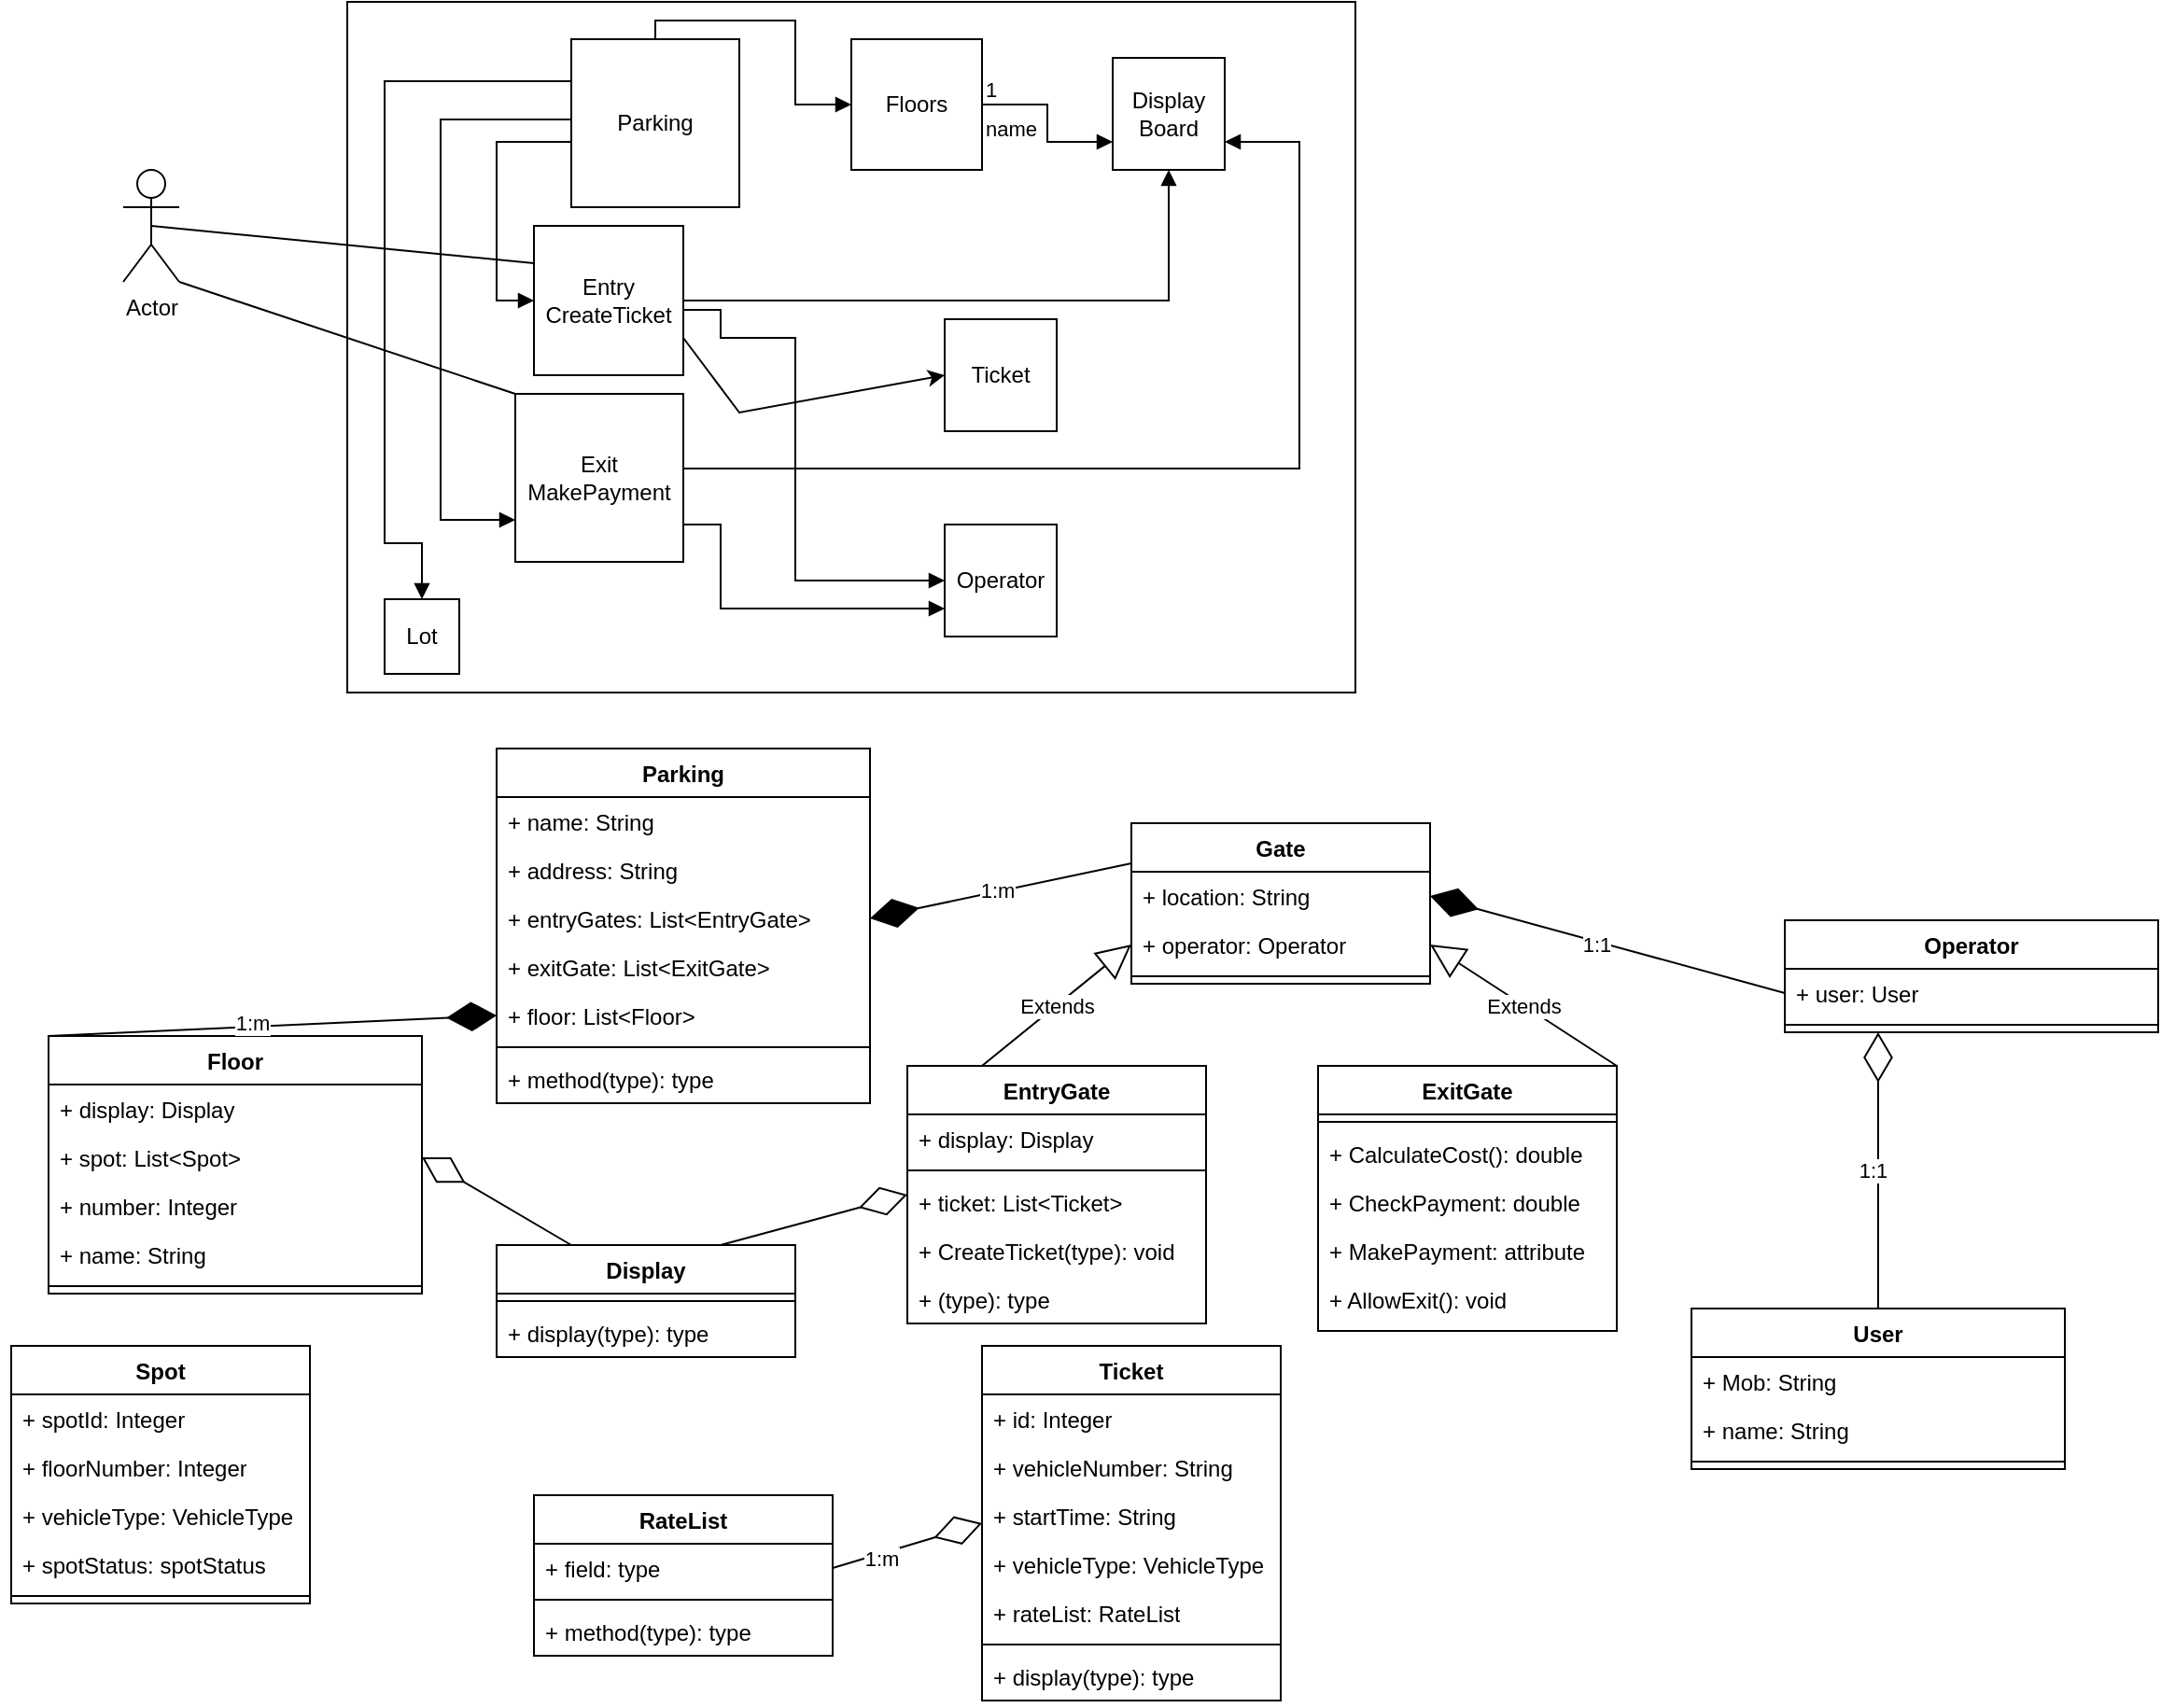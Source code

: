 <mxfile version="24.0.4" type="github">
  <diagram id="C5RBs43oDa-KdzZeNtuy" name="Page-1">
    <mxGraphModel dx="2117" dy="1691" grid="1" gridSize="10" guides="1" tooltips="1" connect="1" arrows="1" fold="1" page="1" pageScale="1" pageWidth="827" pageHeight="1169" math="0" shadow="0">
      <root>
        <mxCell id="WIyWlLk6GJQsqaUBKTNV-0" />
        <mxCell id="WIyWlLk6GJQsqaUBKTNV-1" parent="WIyWlLk6GJQsqaUBKTNV-0" />
        <mxCell id="GWgAReVZv33B-I_-uaHE-0" value="" style="rounded=0;whiteSpace=wrap;html=1;" vertex="1" parent="WIyWlLk6GJQsqaUBKTNV-1">
          <mxGeometry y="-280" width="540" height="370" as="geometry" />
        </mxCell>
        <mxCell id="GWgAReVZv33B-I_-uaHE-1" value="Entry&lt;div&gt;CreateTicket&lt;/div&gt;" style="whiteSpace=wrap;html=1;aspect=fixed;" vertex="1" parent="WIyWlLk6GJQsqaUBKTNV-1">
          <mxGeometry x="100" y="-160" width="80" height="80" as="geometry" />
        </mxCell>
        <mxCell id="GWgAReVZv33B-I_-uaHE-3" value="Exit&lt;div&gt;MakePayment&lt;/div&gt;" style="whiteSpace=wrap;html=1;aspect=fixed;" vertex="1" parent="WIyWlLk6GJQsqaUBKTNV-1">
          <mxGeometry x="90" y="-70" width="90" height="90" as="geometry" />
        </mxCell>
        <mxCell id="GWgAReVZv33B-I_-uaHE-4" value="Floors" style="whiteSpace=wrap;html=1;aspect=fixed;" vertex="1" parent="WIyWlLk6GJQsqaUBKTNV-1">
          <mxGeometry x="270" y="-260" width="70" height="70" as="geometry" />
        </mxCell>
        <mxCell id="GWgAReVZv33B-I_-uaHE-6" value="Operator" style="whiteSpace=wrap;html=1;aspect=fixed;" vertex="1" parent="WIyWlLk6GJQsqaUBKTNV-1">
          <mxGeometry x="320" width="60" height="60" as="geometry" />
        </mxCell>
        <mxCell id="GWgAReVZv33B-I_-uaHE-9" value="Display Board" style="whiteSpace=wrap;html=1;aspect=fixed;" vertex="1" parent="WIyWlLk6GJQsqaUBKTNV-1">
          <mxGeometry x="410" y="-250" width="60" height="60" as="geometry" />
        </mxCell>
        <mxCell id="GWgAReVZv33B-I_-uaHE-10" value="Parking" style="whiteSpace=wrap;html=1;aspect=fixed;" vertex="1" parent="WIyWlLk6GJQsqaUBKTNV-1">
          <mxGeometry x="120" y="-260" width="90" height="90" as="geometry" />
        </mxCell>
        <mxCell id="GWgAReVZv33B-I_-uaHE-11" value="" style="endArrow=block;endFill=1;html=1;edgeStyle=orthogonalEdgeStyle;align=left;verticalAlign=top;rounded=0;exitX=0.5;exitY=0;exitDx=0;exitDy=0;entryX=0;entryY=0.5;entryDx=0;entryDy=0;" edge="1" parent="WIyWlLk6GJQsqaUBKTNV-1" source="GWgAReVZv33B-I_-uaHE-10" target="GWgAReVZv33B-I_-uaHE-4">
          <mxGeometry x="-1" relative="1" as="geometry">
            <mxPoint x="140" y="-255" as="sourcePoint" />
            <mxPoint x="300" y="-220" as="targetPoint" />
          </mxGeometry>
        </mxCell>
        <mxCell id="GWgAReVZv33B-I_-uaHE-13" value="" style="endArrow=block;endFill=1;html=1;edgeStyle=orthogonalEdgeStyle;align=left;verticalAlign=top;rounded=0;exitX=0;exitY=0.5;exitDx=0;exitDy=0;entryX=0;entryY=0.5;entryDx=0;entryDy=0;" edge="1" parent="WIyWlLk6GJQsqaUBKTNV-1" source="GWgAReVZv33B-I_-uaHE-10" target="GWgAReVZv33B-I_-uaHE-1">
          <mxGeometry x="-1" relative="1" as="geometry">
            <mxPoint x="80" y="-170" as="sourcePoint" />
            <mxPoint x="240" y="-170" as="targetPoint" />
            <Array as="points">
              <mxPoint x="120" y="-205" />
              <mxPoint x="80" y="-205" />
              <mxPoint x="80" y="-120" />
            </Array>
          </mxGeometry>
        </mxCell>
        <mxCell id="GWgAReVZv33B-I_-uaHE-15" value="" style="endArrow=block;endFill=1;html=1;edgeStyle=orthogonalEdgeStyle;align=left;verticalAlign=top;rounded=0;exitX=0;exitY=0.25;exitDx=0;exitDy=0;entryX=0;entryY=0.75;entryDx=0;entryDy=0;" edge="1" parent="WIyWlLk6GJQsqaUBKTNV-1" source="GWgAReVZv33B-I_-uaHE-10" target="GWgAReVZv33B-I_-uaHE-3">
          <mxGeometry x="-1" relative="1" as="geometry">
            <mxPoint x="80" y="-195" as="sourcePoint" />
            <mxPoint x="80" y="-110" as="targetPoint" />
            <Array as="points">
              <mxPoint x="120" y="-217" />
              <mxPoint x="50" y="-217" />
              <mxPoint x="50" y="-2" />
            </Array>
          </mxGeometry>
        </mxCell>
        <mxCell id="GWgAReVZv33B-I_-uaHE-17" value="Lot" style="whiteSpace=wrap;html=1;aspect=fixed;" vertex="1" parent="WIyWlLk6GJQsqaUBKTNV-1">
          <mxGeometry x="20" y="40" width="40" height="40" as="geometry" />
        </mxCell>
        <mxCell id="GWgAReVZv33B-I_-uaHE-18" value="" style="endArrow=block;endFill=1;html=1;edgeStyle=orthogonalEdgeStyle;align=left;verticalAlign=top;rounded=0;exitX=0;exitY=0.25;exitDx=0;exitDy=0;entryX=0.5;entryY=0;entryDx=0;entryDy=0;" edge="1" parent="WIyWlLk6GJQsqaUBKTNV-1" source="GWgAReVZv33B-I_-uaHE-10" target="GWgAReVZv33B-I_-uaHE-17">
          <mxGeometry x="-1" relative="1" as="geometry">
            <mxPoint x="130" y="-207" as="sourcePoint" />
            <mxPoint x="135" y="-40" as="targetPoint" />
            <Array as="points">
              <mxPoint x="20" y="-237" />
              <mxPoint x="20" y="10" />
              <mxPoint x="40" y="10" />
            </Array>
          </mxGeometry>
        </mxCell>
        <mxCell id="GWgAReVZv33B-I_-uaHE-21" value="name" style="endArrow=block;endFill=1;html=1;edgeStyle=orthogonalEdgeStyle;align=left;verticalAlign=top;rounded=0;exitX=1;exitY=0.5;exitDx=0;exitDy=0;entryX=0;entryY=0.75;entryDx=0;entryDy=0;" edge="1" parent="WIyWlLk6GJQsqaUBKTNV-1" source="GWgAReVZv33B-I_-uaHE-4" target="GWgAReVZv33B-I_-uaHE-9">
          <mxGeometry x="-1" relative="1" as="geometry">
            <mxPoint x="360" y="-150" as="sourcePoint" />
            <mxPoint x="520" y="-150" as="targetPoint" />
          </mxGeometry>
        </mxCell>
        <mxCell id="GWgAReVZv33B-I_-uaHE-22" value="1" style="edgeLabel;resizable=0;html=1;align=left;verticalAlign=bottom;" connectable="0" vertex="1" parent="GWgAReVZv33B-I_-uaHE-21">
          <mxGeometry x="-1" relative="1" as="geometry" />
        </mxCell>
        <mxCell id="GWgAReVZv33B-I_-uaHE-23" value="" style="endArrow=block;endFill=1;html=1;edgeStyle=orthogonalEdgeStyle;align=left;verticalAlign=top;rounded=0;exitX=1;exitY=0.5;exitDx=0;exitDy=0;entryX=0.5;entryY=1;entryDx=0;entryDy=0;" edge="1" parent="WIyWlLk6GJQsqaUBKTNV-1" source="GWgAReVZv33B-I_-uaHE-1" target="GWgAReVZv33B-I_-uaHE-9">
          <mxGeometry x="-1" relative="1" as="geometry">
            <mxPoint x="330" y="-30" as="sourcePoint" />
            <mxPoint x="470" y="-130" as="targetPoint" />
            <Array as="points">
              <mxPoint x="440" y="-120" />
            </Array>
          </mxGeometry>
        </mxCell>
        <mxCell id="GWgAReVZv33B-I_-uaHE-25" value="" style="endArrow=block;endFill=1;html=1;edgeStyle=orthogonalEdgeStyle;align=left;verticalAlign=top;rounded=0;exitX=1;exitY=0.5;exitDx=0;exitDy=0;entryX=1;entryY=0.75;entryDx=0;entryDy=0;" edge="1" parent="WIyWlLk6GJQsqaUBKTNV-1" source="GWgAReVZv33B-I_-uaHE-3" target="GWgAReVZv33B-I_-uaHE-9">
          <mxGeometry x="-1" relative="1" as="geometry">
            <mxPoint x="170" y="-110" as="sourcePoint" />
            <mxPoint x="450" y="-180" as="targetPoint" />
            <Array as="points">
              <mxPoint x="180" y="-30" />
              <mxPoint x="510" y="-30" />
              <mxPoint x="510" y="-205" />
            </Array>
          </mxGeometry>
        </mxCell>
        <mxCell id="GWgAReVZv33B-I_-uaHE-27" value="" style="endArrow=block;endFill=1;html=1;edgeStyle=orthogonalEdgeStyle;align=left;verticalAlign=top;rounded=0;exitX=1;exitY=0.75;exitDx=0;exitDy=0;entryX=0;entryY=0.5;entryDx=0;entryDy=0;" edge="1" parent="WIyWlLk6GJQsqaUBKTNV-1" source="GWgAReVZv33B-I_-uaHE-1" target="GWgAReVZv33B-I_-uaHE-6">
          <mxGeometry x="-1" relative="1" as="geometry">
            <mxPoint x="330" y="-30" as="sourcePoint" />
            <mxPoint x="330" y="-20" as="targetPoint" />
            <Array as="points">
              <mxPoint x="200" y="-115" />
              <mxPoint x="200" y="-100" />
              <mxPoint x="240" y="-100" />
              <mxPoint x="240" y="30" />
            </Array>
          </mxGeometry>
        </mxCell>
        <mxCell id="GWgAReVZv33B-I_-uaHE-33" value="" style="endArrow=block;endFill=1;html=1;edgeStyle=orthogonalEdgeStyle;align=left;verticalAlign=top;rounded=0;entryX=0;entryY=0.75;entryDx=0;entryDy=0;exitX=1;exitY=0.75;exitDx=0;exitDy=0;" edge="1" parent="WIyWlLk6GJQsqaUBKTNV-1" source="GWgAReVZv33B-I_-uaHE-3" target="GWgAReVZv33B-I_-uaHE-6">
          <mxGeometry x="-1" relative="1" as="geometry">
            <mxPoint x="150" y="50" as="sourcePoint" />
            <mxPoint x="310" y="50" as="targetPoint" />
            <Array as="points">
              <mxPoint x="180" />
              <mxPoint x="200" />
              <mxPoint x="200" y="45" />
            </Array>
          </mxGeometry>
        </mxCell>
        <mxCell id="GWgAReVZv33B-I_-uaHE-38" value="Actor" style="shape=umlActor;verticalLabelPosition=bottom;verticalAlign=top;html=1;" vertex="1" parent="WIyWlLk6GJQsqaUBKTNV-1">
          <mxGeometry x="-120" y="-190" width="30" height="60" as="geometry" />
        </mxCell>
        <mxCell id="GWgAReVZv33B-I_-uaHE-39" value="" style="endArrow=none;html=1;rounded=0;exitX=0.5;exitY=0.5;exitDx=0;exitDy=0;exitPerimeter=0;entryX=0;entryY=0.25;entryDx=0;entryDy=0;" edge="1" parent="WIyWlLk6GJQsqaUBKTNV-1" source="GWgAReVZv33B-I_-uaHE-38" target="GWgAReVZv33B-I_-uaHE-1">
          <mxGeometry width="50" height="50" relative="1" as="geometry">
            <mxPoint x="-90" y="-150" as="sourcePoint" />
            <mxPoint x="-40" y="-200" as="targetPoint" />
          </mxGeometry>
        </mxCell>
        <mxCell id="GWgAReVZv33B-I_-uaHE-40" value="" style="endArrow=none;html=1;rounded=0;exitX=1;exitY=1;exitDx=0;exitDy=0;exitPerimeter=0;entryX=0;entryY=0;entryDx=0;entryDy=0;" edge="1" parent="WIyWlLk6GJQsqaUBKTNV-1" source="GWgAReVZv33B-I_-uaHE-38" target="GWgAReVZv33B-I_-uaHE-3">
          <mxGeometry width="50" height="50" relative="1" as="geometry">
            <mxPoint x="-95" y="-150" as="sourcePoint" />
            <mxPoint x="110" y="-130" as="targetPoint" />
          </mxGeometry>
        </mxCell>
        <mxCell id="GWgAReVZv33B-I_-uaHE-42" value="Ticket" style="whiteSpace=wrap;html=1;aspect=fixed;" vertex="1" parent="WIyWlLk6GJQsqaUBKTNV-1">
          <mxGeometry x="320" y="-110" width="60" height="60" as="geometry" />
        </mxCell>
        <mxCell id="GWgAReVZv33B-I_-uaHE-43" value="" style="endArrow=classic;html=1;rounded=0;exitX=1;exitY=0.75;exitDx=0;exitDy=0;entryX=0;entryY=0.5;entryDx=0;entryDy=0;" edge="1" parent="WIyWlLk6GJQsqaUBKTNV-1" source="GWgAReVZv33B-I_-uaHE-1" target="GWgAReVZv33B-I_-uaHE-42">
          <mxGeometry width="50" height="50" relative="1" as="geometry">
            <mxPoint x="220" y="-60" as="sourcePoint" />
            <mxPoint x="270" y="-110" as="targetPoint" />
            <Array as="points">
              <mxPoint x="210" y="-60" />
            </Array>
          </mxGeometry>
        </mxCell>
        <mxCell id="GWgAReVZv33B-I_-uaHE-44" value="Gate" style="swimlane;fontStyle=1;align=center;verticalAlign=top;childLayout=stackLayout;horizontal=1;startSize=26;horizontalStack=0;resizeParent=1;resizeParentMax=0;resizeLast=0;collapsible=1;marginBottom=0;whiteSpace=wrap;html=1;" vertex="1" parent="WIyWlLk6GJQsqaUBKTNV-1">
          <mxGeometry x="420" y="160" width="160" height="86" as="geometry" />
        </mxCell>
        <mxCell id="GWgAReVZv33B-I_-uaHE-129" value="+ location: String" style="text;strokeColor=none;fillColor=none;align=left;verticalAlign=top;spacingLeft=4;spacingRight=4;overflow=hidden;rotatable=0;points=[[0,0.5],[1,0.5]];portConstraint=eastwest;whiteSpace=wrap;html=1;" vertex="1" parent="GWgAReVZv33B-I_-uaHE-44">
          <mxGeometry y="26" width="160" height="26" as="geometry" />
        </mxCell>
        <mxCell id="GWgAReVZv33B-I_-uaHE-45" value="+ operator: Operator" style="text;strokeColor=none;fillColor=none;align=left;verticalAlign=top;spacingLeft=4;spacingRight=4;overflow=hidden;rotatable=0;points=[[0,0.5],[1,0.5]];portConstraint=eastwest;whiteSpace=wrap;html=1;" vertex="1" parent="GWgAReVZv33B-I_-uaHE-44">
          <mxGeometry y="52" width="160" height="26" as="geometry" />
        </mxCell>
        <mxCell id="GWgAReVZv33B-I_-uaHE-46" value="" style="line;strokeWidth=1;fillColor=none;align=left;verticalAlign=middle;spacingTop=-1;spacingLeft=3;spacingRight=3;rotatable=0;labelPosition=right;points=[];portConstraint=eastwest;strokeColor=inherit;" vertex="1" parent="GWgAReVZv33B-I_-uaHE-44">
          <mxGeometry y="78" width="160" height="8" as="geometry" />
        </mxCell>
        <mxCell id="GWgAReVZv33B-I_-uaHE-48" value="Parking" style="swimlane;fontStyle=1;align=center;verticalAlign=top;childLayout=stackLayout;horizontal=1;startSize=26;horizontalStack=0;resizeParent=1;resizeParentMax=0;resizeLast=0;collapsible=1;marginBottom=0;whiteSpace=wrap;html=1;" vertex="1" parent="WIyWlLk6GJQsqaUBKTNV-1">
          <mxGeometry x="80" y="120" width="200" height="190" as="geometry" />
        </mxCell>
        <mxCell id="GWgAReVZv33B-I_-uaHE-119" value="+ name: String" style="text;strokeColor=none;fillColor=none;align=left;verticalAlign=top;spacingLeft=4;spacingRight=4;overflow=hidden;rotatable=0;points=[[0,0.5],[1,0.5]];portConstraint=eastwest;whiteSpace=wrap;html=1;" vertex="1" parent="GWgAReVZv33B-I_-uaHE-48">
          <mxGeometry y="26" width="200" height="26" as="geometry" />
        </mxCell>
        <mxCell id="GWgAReVZv33B-I_-uaHE-120" value="+ address: String" style="text;strokeColor=none;fillColor=none;align=left;verticalAlign=top;spacingLeft=4;spacingRight=4;overflow=hidden;rotatable=0;points=[[0,0.5],[1,0.5]];portConstraint=eastwest;whiteSpace=wrap;html=1;" vertex="1" parent="GWgAReVZv33B-I_-uaHE-48">
          <mxGeometry y="52" width="200" height="26" as="geometry" />
        </mxCell>
        <mxCell id="GWgAReVZv33B-I_-uaHE-49" value="+ entryGates: List&amp;lt;EntryGate&amp;gt;" style="text;strokeColor=none;fillColor=none;align=left;verticalAlign=top;spacingLeft=4;spacingRight=4;overflow=hidden;rotatable=0;points=[[0,0.5],[1,0.5]];portConstraint=eastwest;whiteSpace=wrap;html=1;" vertex="1" parent="GWgAReVZv33B-I_-uaHE-48">
          <mxGeometry y="78" width="200" height="26" as="geometry" />
        </mxCell>
        <mxCell id="GWgAReVZv33B-I_-uaHE-118" value="+ exitGate: List&amp;lt;ExitGate&amp;gt;" style="text;strokeColor=none;fillColor=none;align=left;verticalAlign=top;spacingLeft=4;spacingRight=4;overflow=hidden;rotatable=0;points=[[0,0.5],[1,0.5]];portConstraint=eastwest;whiteSpace=wrap;html=1;" vertex="1" parent="GWgAReVZv33B-I_-uaHE-48">
          <mxGeometry y="104" width="200" height="26" as="geometry" />
        </mxCell>
        <mxCell id="GWgAReVZv33B-I_-uaHE-83" value="+ floor: List&amp;lt;Floor&amp;gt;" style="text;strokeColor=none;fillColor=none;align=left;verticalAlign=top;spacingLeft=4;spacingRight=4;overflow=hidden;rotatable=0;points=[[0,0.5],[1,0.5]];portConstraint=eastwest;whiteSpace=wrap;html=1;" vertex="1" parent="GWgAReVZv33B-I_-uaHE-48">
          <mxGeometry y="130" width="200" height="26" as="geometry" />
        </mxCell>
        <mxCell id="GWgAReVZv33B-I_-uaHE-50" value="" style="line;strokeWidth=1;fillColor=none;align=left;verticalAlign=middle;spacingTop=-1;spacingLeft=3;spacingRight=3;rotatable=0;labelPosition=right;points=[];portConstraint=eastwest;strokeColor=inherit;" vertex="1" parent="GWgAReVZv33B-I_-uaHE-48">
          <mxGeometry y="156" width="200" height="8" as="geometry" />
        </mxCell>
        <mxCell id="GWgAReVZv33B-I_-uaHE-51" value="+ method(type): type" style="text;strokeColor=none;fillColor=none;align=left;verticalAlign=top;spacingLeft=4;spacingRight=4;overflow=hidden;rotatable=0;points=[[0,0.5],[1,0.5]];portConstraint=eastwest;whiteSpace=wrap;html=1;" vertex="1" parent="GWgAReVZv33B-I_-uaHE-48">
          <mxGeometry y="164" width="200" height="26" as="geometry" />
        </mxCell>
        <mxCell id="GWgAReVZv33B-I_-uaHE-52" value="EntryGate" style="swimlane;fontStyle=1;align=center;verticalAlign=top;childLayout=stackLayout;horizontal=1;startSize=26;horizontalStack=0;resizeParent=1;resizeParentMax=0;resizeLast=0;collapsible=1;marginBottom=0;whiteSpace=wrap;html=1;" vertex="1" parent="WIyWlLk6GJQsqaUBKTNV-1">
          <mxGeometry x="300" y="290" width="160" height="138" as="geometry" />
        </mxCell>
        <mxCell id="GWgAReVZv33B-I_-uaHE-53" value="+ display: Display" style="text;strokeColor=none;fillColor=none;align=left;verticalAlign=top;spacingLeft=4;spacingRight=4;overflow=hidden;rotatable=0;points=[[0,0.5],[1,0.5]];portConstraint=eastwest;whiteSpace=wrap;html=1;" vertex="1" parent="GWgAReVZv33B-I_-uaHE-52">
          <mxGeometry y="26" width="160" height="26" as="geometry" />
        </mxCell>
        <mxCell id="GWgAReVZv33B-I_-uaHE-54" value="" style="line;strokeWidth=1;fillColor=none;align=left;verticalAlign=middle;spacingTop=-1;spacingLeft=3;spacingRight=3;rotatable=0;labelPosition=right;points=[];portConstraint=eastwest;strokeColor=inherit;" vertex="1" parent="GWgAReVZv33B-I_-uaHE-52">
          <mxGeometry y="52" width="160" height="8" as="geometry" />
        </mxCell>
        <mxCell id="GWgAReVZv33B-I_-uaHE-117" value="+ ticket: List&amp;lt;Ticket&amp;gt;" style="text;strokeColor=none;fillColor=none;align=left;verticalAlign=top;spacingLeft=4;spacingRight=4;overflow=hidden;rotatable=0;points=[[0,0.5],[1,0.5]];portConstraint=eastwest;whiteSpace=wrap;html=1;" vertex="1" parent="GWgAReVZv33B-I_-uaHE-52">
          <mxGeometry y="60" width="160" height="26" as="geometry" />
        </mxCell>
        <mxCell id="GWgAReVZv33B-I_-uaHE-67" value="+ CreateTicket(type): void" style="text;strokeColor=none;fillColor=none;align=left;verticalAlign=top;spacingLeft=4;spacingRight=4;overflow=hidden;rotatable=0;points=[[0,0.5],[1,0.5]];portConstraint=eastwest;whiteSpace=wrap;html=1;" vertex="1" parent="GWgAReVZv33B-I_-uaHE-52">
          <mxGeometry y="86" width="160" height="26" as="geometry" />
        </mxCell>
        <mxCell id="GWgAReVZv33B-I_-uaHE-55" value="+ (type): type" style="text;strokeColor=none;fillColor=none;align=left;verticalAlign=top;spacingLeft=4;spacingRight=4;overflow=hidden;rotatable=0;points=[[0,0.5],[1,0.5]];portConstraint=eastwest;whiteSpace=wrap;html=1;" vertex="1" parent="GWgAReVZv33B-I_-uaHE-52">
          <mxGeometry y="112" width="160" height="26" as="geometry" />
        </mxCell>
        <mxCell id="GWgAReVZv33B-I_-uaHE-56" value="ExitGate" style="swimlane;fontStyle=1;align=center;verticalAlign=top;childLayout=stackLayout;horizontal=1;startSize=26;horizontalStack=0;resizeParent=1;resizeParentMax=0;resizeLast=0;collapsible=1;marginBottom=0;whiteSpace=wrap;html=1;" vertex="1" parent="WIyWlLk6GJQsqaUBKTNV-1">
          <mxGeometry x="520" y="290" width="160" height="142" as="geometry" />
        </mxCell>
        <mxCell id="GWgAReVZv33B-I_-uaHE-58" value="" style="line;strokeWidth=1;fillColor=none;align=left;verticalAlign=middle;spacingTop=-1;spacingLeft=3;spacingRight=3;rotatable=0;labelPosition=right;points=[];portConstraint=eastwest;strokeColor=inherit;" vertex="1" parent="GWgAReVZv33B-I_-uaHE-56">
          <mxGeometry y="26" width="160" height="8" as="geometry" />
        </mxCell>
        <mxCell id="GWgAReVZv33B-I_-uaHE-114" value="+ CalculateCost(): double" style="text;strokeColor=none;fillColor=none;align=left;verticalAlign=top;spacingLeft=4;spacingRight=4;overflow=hidden;rotatable=0;points=[[0,0.5],[1,0.5]];portConstraint=eastwest;whiteSpace=wrap;html=1;" vertex="1" parent="GWgAReVZv33B-I_-uaHE-56">
          <mxGeometry y="34" width="160" height="26" as="geometry" />
        </mxCell>
        <mxCell id="GWgAReVZv33B-I_-uaHE-115" value="+ CheckPayment: double" style="text;strokeColor=none;fillColor=none;align=left;verticalAlign=top;spacingLeft=4;spacingRight=4;overflow=hidden;rotatable=0;points=[[0,0.5],[1,0.5]];portConstraint=eastwest;whiteSpace=wrap;html=1;" vertex="1" parent="GWgAReVZv33B-I_-uaHE-56">
          <mxGeometry y="60" width="160" height="26" as="geometry" />
        </mxCell>
        <mxCell id="GWgAReVZv33B-I_-uaHE-116" value="+ MakePayment: attribute" style="text;strokeColor=none;fillColor=none;align=left;verticalAlign=top;spacingLeft=4;spacingRight=4;overflow=hidden;rotatable=0;points=[[0,0.5],[1,0.5]];portConstraint=eastwest;whiteSpace=wrap;html=1;" vertex="1" parent="GWgAReVZv33B-I_-uaHE-56">
          <mxGeometry y="86" width="160" height="26" as="geometry" />
        </mxCell>
        <mxCell id="GWgAReVZv33B-I_-uaHE-68" value="+ AllowExit(): void" style="text;strokeColor=none;fillColor=none;align=left;verticalAlign=top;spacingLeft=4;spacingRight=4;overflow=hidden;rotatable=0;points=[[0,0.5],[1,0.5]];portConstraint=eastwest;whiteSpace=wrap;html=1;" vertex="1" parent="GWgAReVZv33B-I_-uaHE-56">
          <mxGeometry y="112" width="160" height="30" as="geometry" />
        </mxCell>
        <mxCell id="GWgAReVZv33B-I_-uaHE-60" value="Extends" style="endArrow=block;endSize=16;endFill=0;html=1;rounded=0;entryX=0;entryY=0.5;entryDx=0;entryDy=0;exitX=0.25;exitY=0;exitDx=0;exitDy=0;" edge="1" parent="WIyWlLk6GJQsqaUBKTNV-1" source="GWgAReVZv33B-I_-uaHE-52" target="GWgAReVZv33B-I_-uaHE-45">
          <mxGeometry width="160" relative="1" as="geometry">
            <mxPoint x="330" y="270" as="sourcePoint" />
            <mxPoint x="420" y="259" as="targetPoint" />
          </mxGeometry>
        </mxCell>
        <mxCell id="GWgAReVZv33B-I_-uaHE-61" value="Extends" style="endArrow=block;endSize=16;endFill=0;html=1;rounded=0;entryX=1;entryY=0.5;entryDx=0;entryDy=0;exitX=1;exitY=0;exitDx=0;exitDy=0;" edge="1" parent="WIyWlLk6GJQsqaUBKTNV-1" source="GWgAReVZv33B-I_-uaHE-56" target="GWgAReVZv33B-I_-uaHE-45">
          <mxGeometry width="160" relative="1" as="geometry">
            <mxPoint x="350" y="300" as="sourcePoint" />
            <mxPoint x="580" y="259" as="targetPoint" />
          </mxGeometry>
        </mxCell>
        <mxCell id="GWgAReVZv33B-I_-uaHE-62" value="" style="endArrow=diamondThin;endFill=1;endSize=24;html=1;rounded=0;entryX=1;entryY=0.5;entryDx=0;entryDy=0;exitX=0;exitY=0.25;exitDx=0;exitDy=0;" edge="1" parent="WIyWlLk6GJQsqaUBKTNV-1" source="GWgAReVZv33B-I_-uaHE-44" target="GWgAReVZv33B-I_-uaHE-49">
          <mxGeometry width="160" relative="1" as="geometry">
            <mxPoint x="410" y="210" as="sourcePoint" />
            <mxPoint x="490" y="170" as="targetPoint" />
          </mxGeometry>
        </mxCell>
        <mxCell id="GWgAReVZv33B-I_-uaHE-63" value="1:m" style="edgeLabel;html=1;align=center;verticalAlign=middle;resizable=0;points=[];" vertex="1" connectable="0" parent="GWgAReVZv33B-I_-uaHE-62">
          <mxGeometry x="0.028" y="-1" relative="1" as="geometry">
            <mxPoint as="offset" />
          </mxGeometry>
        </mxCell>
        <mxCell id="GWgAReVZv33B-I_-uaHE-64" value="Operator" style="swimlane;fontStyle=1;align=center;verticalAlign=top;childLayout=stackLayout;horizontal=1;startSize=26;horizontalStack=0;resizeParent=1;resizeParentMax=0;resizeLast=0;collapsible=1;marginBottom=0;whiteSpace=wrap;html=1;" vertex="1" parent="WIyWlLk6GJQsqaUBKTNV-1">
          <mxGeometry x="770" y="212" width="200" height="60" as="geometry" />
        </mxCell>
        <mxCell id="GWgAReVZv33B-I_-uaHE-65" value="+ user: User" style="text;strokeColor=none;fillColor=none;align=left;verticalAlign=top;spacingLeft=4;spacingRight=4;overflow=hidden;rotatable=0;points=[[0,0.5],[1,0.5]];portConstraint=eastwest;whiteSpace=wrap;html=1;" vertex="1" parent="GWgAReVZv33B-I_-uaHE-64">
          <mxGeometry y="26" width="200" height="26" as="geometry" />
        </mxCell>
        <mxCell id="GWgAReVZv33B-I_-uaHE-66" value="" style="line;strokeWidth=1;fillColor=none;align=left;verticalAlign=middle;spacingTop=-1;spacingLeft=3;spacingRight=3;rotatable=0;labelPosition=right;points=[];portConstraint=eastwest;strokeColor=inherit;" vertex="1" parent="GWgAReVZv33B-I_-uaHE-64">
          <mxGeometry y="52" width="200" height="8" as="geometry" />
        </mxCell>
        <mxCell id="GWgAReVZv33B-I_-uaHE-69" value="User" style="swimlane;fontStyle=1;align=center;verticalAlign=top;childLayout=stackLayout;horizontal=1;startSize=26;horizontalStack=0;resizeParent=1;resizeParentMax=0;resizeLast=0;collapsible=1;marginBottom=0;whiteSpace=wrap;html=1;" vertex="1" parent="WIyWlLk6GJQsqaUBKTNV-1">
          <mxGeometry x="720" y="420" width="200" height="86" as="geometry" />
        </mxCell>
        <mxCell id="GWgAReVZv33B-I_-uaHE-74" value="+ Mob: String" style="text;strokeColor=none;fillColor=none;align=left;verticalAlign=top;spacingLeft=4;spacingRight=4;overflow=hidden;rotatable=0;points=[[0,0.5],[1,0.5]];portConstraint=eastwest;whiteSpace=wrap;html=1;" vertex="1" parent="GWgAReVZv33B-I_-uaHE-69">
          <mxGeometry y="26" width="200" height="26" as="geometry" />
        </mxCell>
        <mxCell id="GWgAReVZv33B-I_-uaHE-70" value="+ name: String" style="text;strokeColor=none;fillColor=none;align=left;verticalAlign=top;spacingLeft=4;spacingRight=4;overflow=hidden;rotatable=0;points=[[0,0.5],[1,0.5]];portConstraint=eastwest;whiteSpace=wrap;html=1;" vertex="1" parent="GWgAReVZv33B-I_-uaHE-69">
          <mxGeometry y="52" width="200" height="26" as="geometry" />
        </mxCell>
        <mxCell id="GWgAReVZv33B-I_-uaHE-71" value="" style="line;strokeWidth=1;fillColor=none;align=left;verticalAlign=middle;spacingTop=-1;spacingLeft=3;spacingRight=3;rotatable=0;labelPosition=right;points=[];portConstraint=eastwest;strokeColor=inherit;" vertex="1" parent="GWgAReVZv33B-I_-uaHE-69">
          <mxGeometry y="78" width="200" height="8" as="geometry" />
        </mxCell>
        <mxCell id="GWgAReVZv33B-I_-uaHE-75" value="" style="endArrow=diamondThin;endFill=0;endSize=24;html=1;rounded=0;entryX=0.25;entryY=1;entryDx=0;entryDy=0;exitX=0.5;exitY=0;exitDx=0;exitDy=0;" edge="1" parent="WIyWlLk6GJQsqaUBKTNV-1" source="GWgAReVZv33B-I_-uaHE-69" target="GWgAReVZv33B-I_-uaHE-64">
          <mxGeometry width="160" relative="1" as="geometry">
            <mxPoint x="330" y="370" as="sourcePoint" />
            <mxPoint x="490" y="370" as="targetPoint" />
          </mxGeometry>
        </mxCell>
        <mxCell id="GWgAReVZv33B-I_-uaHE-76" value="1:1" style="edgeLabel;html=1;align=center;verticalAlign=middle;resizable=0;points=[];" vertex="1" connectable="0" parent="GWgAReVZv33B-I_-uaHE-75">
          <mxGeometry x="-0.003" y="3" relative="1" as="geometry">
            <mxPoint as="offset" />
          </mxGeometry>
        </mxCell>
        <mxCell id="GWgAReVZv33B-I_-uaHE-77" value="" style="endArrow=diamondThin;endFill=1;endSize=24;html=1;rounded=0;exitX=0;exitY=0.5;exitDx=0;exitDy=0;entryX=1;entryY=0.5;entryDx=0;entryDy=0;" edge="1" parent="WIyWlLk6GJQsqaUBKTNV-1" source="GWgAReVZv33B-I_-uaHE-65" target="GWgAReVZv33B-I_-uaHE-129">
          <mxGeometry width="160" relative="1" as="geometry">
            <mxPoint x="810" y="180" as="sourcePoint" />
            <mxPoint x="620" y="193" as="targetPoint" />
          </mxGeometry>
        </mxCell>
        <mxCell id="GWgAReVZv33B-I_-uaHE-78" value="1:1" style="edgeLabel;html=1;align=center;verticalAlign=middle;resizable=0;points=[];" vertex="1" connectable="0" parent="GWgAReVZv33B-I_-uaHE-77">
          <mxGeometry x="0.063" y="1" relative="1" as="geometry">
            <mxPoint as="offset" />
          </mxGeometry>
        </mxCell>
        <mxCell id="GWgAReVZv33B-I_-uaHE-79" value="Floor" style="swimlane;fontStyle=1;align=center;verticalAlign=top;childLayout=stackLayout;horizontal=1;startSize=26;horizontalStack=0;resizeParent=1;resizeParentMax=0;resizeLast=0;collapsible=1;marginBottom=0;whiteSpace=wrap;html=1;" vertex="1" parent="WIyWlLk6GJQsqaUBKTNV-1">
          <mxGeometry x="-160" y="274" width="200" height="138" as="geometry" />
        </mxCell>
        <mxCell id="GWgAReVZv33B-I_-uaHE-80" value="+ display: Display" style="text;strokeColor=none;fillColor=none;align=left;verticalAlign=top;spacingLeft=4;spacingRight=4;overflow=hidden;rotatable=0;points=[[0,0.5],[1,0.5]];portConstraint=eastwest;whiteSpace=wrap;html=1;" vertex="1" parent="GWgAReVZv33B-I_-uaHE-79">
          <mxGeometry y="26" width="200" height="26" as="geometry" />
        </mxCell>
        <mxCell id="GWgAReVZv33B-I_-uaHE-84" value="+ spot: List&amp;lt;Spot&amp;gt;" style="text;strokeColor=none;fillColor=none;align=left;verticalAlign=top;spacingLeft=4;spacingRight=4;overflow=hidden;rotatable=0;points=[[0,0.5],[1,0.5]];portConstraint=eastwest;whiteSpace=wrap;html=1;" vertex="1" parent="GWgAReVZv33B-I_-uaHE-79">
          <mxGeometry y="52" width="200" height="26" as="geometry" />
        </mxCell>
        <mxCell id="GWgAReVZv33B-I_-uaHE-81" value="+ number: Integer" style="text;strokeColor=none;fillColor=none;align=left;verticalAlign=top;spacingLeft=4;spacingRight=4;overflow=hidden;rotatable=0;points=[[0,0.5],[1,0.5]];portConstraint=eastwest;whiteSpace=wrap;html=1;" vertex="1" parent="GWgAReVZv33B-I_-uaHE-79">
          <mxGeometry y="78" width="200" height="26" as="geometry" />
        </mxCell>
        <mxCell id="GWgAReVZv33B-I_-uaHE-128" value="+ name: String" style="text;strokeColor=none;fillColor=none;align=left;verticalAlign=top;spacingLeft=4;spacingRight=4;overflow=hidden;rotatable=0;points=[[0,0.5],[1,0.5]];portConstraint=eastwest;whiteSpace=wrap;html=1;" vertex="1" parent="GWgAReVZv33B-I_-uaHE-79">
          <mxGeometry y="104" width="200" height="26" as="geometry" />
        </mxCell>
        <mxCell id="GWgAReVZv33B-I_-uaHE-82" value="" style="line;strokeWidth=1;fillColor=none;align=left;verticalAlign=middle;spacingTop=-1;spacingLeft=3;spacingRight=3;rotatable=0;labelPosition=right;points=[];portConstraint=eastwest;strokeColor=inherit;" vertex="1" parent="GWgAReVZv33B-I_-uaHE-79">
          <mxGeometry y="130" width="200" height="8" as="geometry" />
        </mxCell>
        <mxCell id="GWgAReVZv33B-I_-uaHE-85" value="" style="endArrow=diamondThin;endFill=1;endSize=24;html=1;rounded=0;entryX=0;entryY=0.5;entryDx=0;entryDy=0;exitX=0;exitY=0;exitDx=0;exitDy=0;" edge="1" parent="WIyWlLk6GJQsqaUBKTNV-1" source="GWgAReVZv33B-I_-uaHE-79" target="GWgAReVZv33B-I_-uaHE-83">
          <mxGeometry width="160" relative="1" as="geometry">
            <mxPoint x="330" y="270" as="sourcePoint" />
            <mxPoint x="490" y="270" as="targetPoint" />
          </mxGeometry>
        </mxCell>
        <mxCell id="GWgAReVZv33B-I_-uaHE-86" value="1:m" style="edgeLabel;html=1;align=center;verticalAlign=middle;resizable=0;points=[];" vertex="1" connectable="0" parent="GWgAReVZv33B-I_-uaHE-85">
          <mxGeometry x="-0.091" y="2" relative="1" as="geometry">
            <mxPoint as="offset" />
          </mxGeometry>
        </mxCell>
        <mxCell id="GWgAReVZv33B-I_-uaHE-94" value="Display" style="swimlane;fontStyle=1;align=center;verticalAlign=top;childLayout=stackLayout;horizontal=1;startSize=26;horizontalStack=0;resizeParent=1;resizeParentMax=0;resizeLast=0;collapsible=1;marginBottom=0;whiteSpace=wrap;html=1;" vertex="1" parent="WIyWlLk6GJQsqaUBKTNV-1">
          <mxGeometry x="80" y="386" width="160" height="60" as="geometry" />
        </mxCell>
        <mxCell id="GWgAReVZv33B-I_-uaHE-96" value="" style="line;strokeWidth=1;fillColor=none;align=left;verticalAlign=middle;spacingTop=-1;spacingLeft=3;spacingRight=3;rotatable=0;labelPosition=right;points=[];portConstraint=eastwest;strokeColor=inherit;" vertex="1" parent="GWgAReVZv33B-I_-uaHE-94">
          <mxGeometry y="26" width="160" height="8" as="geometry" />
        </mxCell>
        <mxCell id="GWgAReVZv33B-I_-uaHE-97" value="+ display(type): type" style="text;strokeColor=none;fillColor=none;align=left;verticalAlign=top;spacingLeft=4;spacingRight=4;overflow=hidden;rotatable=0;points=[[0,0.5],[1,0.5]];portConstraint=eastwest;whiteSpace=wrap;html=1;" vertex="1" parent="GWgAReVZv33B-I_-uaHE-94">
          <mxGeometry y="34" width="160" height="26" as="geometry" />
        </mxCell>
        <mxCell id="GWgAReVZv33B-I_-uaHE-98" value="" style="endArrow=diamondThin;endFill=0;endSize=24;html=1;rounded=0;entryX=1;entryY=0.5;entryDx=0;entryDy=0;exitX=0.25;exitY=0;exitDx=0;exitDy=0;" edge="1" parent="WIyWlLk6GJQsqaUBKTNV-1" source="GWgAReVZv33B-I_-uaHE-94" target="GWgAReVZv33B-I_-uaHE-84">
          <mxGeometry width="160" relative="1" as="geometry">
            <mxPoint x="330" y="270" as="sourcePoint" />
            <mxPoint x="490" y="270" as="targetPoint" />
          </mxGeometry>
        </mxCell>
        <mxCell id="GWgAReVZv33B-I_-uaHE-99" value="" style="endArrow=diamondThin;endFill=0;endSize=24;html=1;rounded=0;entryX=0;entryY=0.5;entryDx=0;entryDy=0;exitX=0.75;exitY=0;exitDx=0;exitDy=0;" edge="1" parent="WIyWlLk6GJQsqaUBKTNV-1" source="GWgAReVZv33B-I_-uaHE-94" target="GWgAReVZv33B-I_-uaHE-52">
          <mxGeometry width="160" relative="1" as="geometry">
            <mxPoint x="130" y="396" as="sourcePoint" />
            <mxPoint x="50" y="349" as="targetPoint" />
          </mxGeometry>
        </mxCell>
        <mxCell id="GWgAReVZv33B-I_-uaHE-100" value="Ticket" style="swimlane;fontStyle=1;align=center;verticalAlign=top;childLayout=stackLayout;horizontal=1;startSize=26;horizontalStack=0;resizeParent=1;resizeParentMax=0;resizeLast=0;collapsible=1;marginBottom=0;whiteSpace=wrap;html=1;" vertex="1" parent="WIyWlLk6GJQsqaUBKTNV-1">
          <mxGeometry x="340" y="440" width="160" height="190" as="geometry" />
        </mxCell>
        <mxCell id="GWgAReVZv33B-I_-uaHE-101" value="+ id: Integer" style="text;strokeColor=none;fillColor=none;align=left;verticalAlign=top;spacingLeft=4;spacingRight=4;overflow=hidden;rotatable=0;points=[[0,0.5],[1,0.5]];portConstraint=eastwest;whiteSpace=wrap;html=1;" vertex="1" parent="GWgAReVZv33B-I_-uaHE-100">
          <mxGeometry y="26" width="160" height="26" as="geometry" />
        </mxCell>
        <mxCell id="GWgAReVZv33B-I_-uaHE-106" value="+ vehicleNumber: String" style="text;strokeColor=none;fillColor=none;align=left;verticalAlign=top;spacingLeft=4;spacingRight=4;overflow=hidden;rotatable=0;points=[[0,0.5],[1,0.5]];portConstraint=eastwest;whiteSpace=wrap;html=1;" vertex="1" parent="GWgAReVZv33B-I_-uaHE-100">
          <mxGeometry y="52" width="160" height="26" as="geometry" />
        </mxCell>
        <mxCell id="GWgAReVZv33B-I_-uaHE-105" value="+ startTime: String" style="text;strokeColor=none;fillColor=none;align=left;verticalAlign=top;spacingLeft=4;spacingRight=4;overflow=hidden;rotatable=0;points=[[0,0.5],[1,0.5]];portConstraint=eastwest;whiteSpace=wrap;html=1;" vertex="1" parent="GWgAReVZv33B-I_-uaHE-100">
          <mxGeometry y="78" width="160" height="26" as="geometry" />
        </mxCell>
        <mxCell id="GWgAReVZv33B-I_-uaHE-104" value="+ vehicleType: VehicleType" style="text;strokeColor=none;fillColor=none;align=left;verticalAlign=top;spacingLeft=4;spacingRight=4;overflow=hidden;rotatable=0;points=[[0,0.5],[1,0.5]];portConstraint=eastwest;whiteSpace=wrap;html=1;" vertex="1" parent="GWgAReVZv33B-I_-uaHE-100">
          <mxGeometry y="104" width="160" height="26" as="geometry" />
        </mxCell>
        <mxCell id="GWgAReVZv33B-I_-uaHE-107" value="+ rateList: RateList" style="text;strokeColor=none;fillColor=none;align=left;verticalAlign=top;spacingLeft=4;spacingRight=4;overflow=hidden;rotatable=0;points=[[0,0.5],[1,0.5]];portConstraint=eastwest;whiteSpace=wrap;html=1;" vertex="1" parent="GWgAReVZv33B-I_-uaHE-100">
          <mxGeometry y="130" width="160" height="26" as="geometry" />
        </mxCell>
        <mxCell id="GWgAReVZv33B-I_-uaHE-102" value="" style="line;strokeWidth=1;fillColor=none;align=left;verticalAlign=middle;spacingTop=-1;spacingLeft=3;spacingRight=3;rotatable=0;labelPosition=right;points=[];portConstraint=eastwest;strokeColor=inherit;" vertex="1" parent="GWgAReVZv33B-I_-uaHE-100">
          <mxGeometry y="156" width="160" height="8" as="geometry" />
        </mxCell>
        <mxCell id="GWgAReVZv33B-I_-uaHE-103" value="+ display(type): type" style="text;strokeColor=none;fillColor=none;align=left;verticalAlign=top;spacingLeft=4;spacingRight=4;overflow=hidden;rotatable=0;points=[[0,0.5],[1,0.5]];portConstraint=eastwest;whiteSpace=wrap;html=1;" vertex="1" parent="GWgAReVZv33B-I_-uaHE-100">
          <mxGeometry y="164" width="160" height="26" as="geometry" />
        </mxCell>
        <mxCell id="GWgAReVZv33B-I_-uaHE-108" value="RateList" style="swimlane;fontStyle=1;align=center;verticalAlign=top;childLayout=stackLayout;horizontal=1;startSize=26;horizontalStack=0;resizeParent=1;resizeParentMax=0;resizeLast=0;collapsible=1;marginBottom=0;whiteSpace=wrap;html=1;" vertex="1" parent="WIyWlLk6GJQsqaUBKTNV-1">
          <mxGeometry x="100" y="520" width="160" height="86" as="geometry" />
        </mxCell>
        <mxCell id="GWgAReVZv33B-I_-uaHE-109" value="+ field: type" style="text;strokeColor=none;fillColor=none;align=left;verticalAlign=top;spacingLeft=4;spacingRight=4;overflow=hidden;rotatable=0;points=[[0,0.5],[1,0.5]];portConstraint=eastwest;whiteSpace=wrap;html=1;" vertex="1" parent="GWgAReVZv33B-I_-uaHE-108">
          <mxGeometry y="26" width="160" height="26" as="geometry" />
        </mxCell>
        <mxCell id="GWgAReVZv33B-I_-uaHE-110" value="" style="line;strokeWidth=1;fillColor=none;align=left;verticalAlign=middle;spacingTop=-1;spacingLeft=3;spacingRight=3;rotatable=0;labelPosition=right;points=[];portConstraint=eastwest;strokeColor=inherit;" vertex="1" parent="GWgAReVZv33B-I_-uaHE-108">
          <mxGeometry y="52" width="160" height="8" as="geometry" />
        </mxCell>
        <mxCell id="GWgAReVZv33B-I_-uaHE-111" value="+ method(type): type" style="text;strokeColor=none;fillColor=none;align=left;verticalAlign=top;spacingLeft=4;spacingRight=4;overflow=hidden;rotatable=0;points=[[0,0.5],[1,0.5]];portConstraint=eastwest;whiteSpace=wrap;html=1;" vertex="1" parent="GWgAReVZv33B-I_-uaHE-108">
          <mxGeometry y="60" width="160" height="26" as="geometry" />
        </mxCell>
        <mxCell id="GWgAReVZv33B-I_-uaHE-112" value="" style="endArrow=diamondThin;endFill=0;endSize=24;html=1;rounded=0;entryX=0;entryY=0.5;entryDx=0;entryDy=0;exitX=1;exitY=0.5;exitDx=0;exitDy=0;" edge="1" parent="WIyWlLk6GJQsqaUBKTNV-1" source="GWgAReVZv33B-I_-uaHE-109" target="GWgAReVZv33B-I_-uaHE-100">
          <mxGeometry width="160" relative="1" as="geometry">
            <mxPoint x="330" y="370" as="sourcePoint" />
            <mxPoint x="490" y="370" as="targetPoint" />
          </mxGeometry>
        </mxCell>
        <mxCell id="GWgAReVZv33B-I_-uaHE-113" value="1:m" style="edgeLabel;html=1;align=center;verticalAlign=middle;resizable=0;points=[];" vertex="1" connectable="0" parent="GWgAReVZv33B-I_-uaHE-112">
          <mxGeometry x="-0.38" y="-2" relative="1" as="geometry">
            <mxPoint as="offset" />
          </mxGeometry>
        </mxCell>
        <mxCell id="GWgAReVZv33B-I_-uaHE-121" value="Spot" style="swimlane;fontStyle=1;align=center;verticalAlign=top;childLayout=stackLayout;horizontal=1;startSize=26;horizontalStack=0;resizeParent=1;resizeParentMax=0;resizeLast=0;collapsible=1;marginBottom=0;whiteSpace=wrap;html=1;" vertex="1" parent="WIyWlLk6GJQsqaUBKTNV-1">
          <mxGeometry x="-180" y="440" width="160" height="138" as="geometry" />
        </mxCell>
        <mxCell id="GWgAReVZv33B-I_-uaHE-122" value="+ spotId: Integer" style="text;strokeColor=none;fillColor=none;align=left;verticalAlign=top;spacingLeft=4;spacingRight=4;overflow=hidden;rotatable=0;points=[[0,0.5],[1,0.5]];portConstraint=eastwest;whiteSpace=wrap;html=1;" vertex="1" parent="GWgAReVZv33B-I_-uaHE-121">
          <mxGeometry y="26" width="160" height="26" as="geometry" />
        </mxCell>
        <mxCell id="GWgAReVZv33B-I_-uaHE-125" value="+ floorNumber: Integer" style="text;strokeColor=none;fillColor=none;align=left;verticalAlign=top;spacingLeft=4;spacingRight=4;overflow=hidden;rotatable=0;points=[[0,0.5],[1,0.5]];portConstraint=eastwest;whiteSpace=wrap;html=1;" vertex="1" parent="GWgAReVZv33B-I_-uaHE-121">
          <mxGeometry y="52" width="160" height="26" as="geometry" />
        </mxCell>
        <mxCell id="GWgAReVZv33B-I_-uaHE-126" value="+ vehicleType: VehicleType" style="text;strokeColor=none;fillColor=none;align=left;verticalAlign=top;spacingLeft=4;spacingRight=4;overflow=hidden;rotatable=0;points=[[0,0.5],[1,0.5]];portConstraint=eastwest;whiteSpace=wrap;html=1;" vertex="1" parent="GWgAReVZv33B-I_-uaHE-121">
          <mxGeometry y="78" width="160" height="26" as="geometry" />
        </mxCell>
        <mxCell id="GWgAReVZv33B-I_-uaHE-127" value="+ spotStatus: spotStatus" style="text;strokeColor=none;fillColor=none;align=left;verticalAlign=top;spacingLeft=4;spacingRight=4;overflow=hidden;rotatable=0;points=[[0,0.5],[1,0.5]];portConstraint=eastwest;whiteSpace=wrap;html=1;" vertex="1" parent="GWgAReVZv33B-I_-uaHE-121">
          <mxGeometry y="104" width="160" height="26" as="geometry" />
        </mxCell>
        <mxCell id="GWgAReVZv33B-I_-uaHE-123" value="" style="line;strokeWidth=1;fillColor=none;align=left;verticalAlign=middle;spacingTop=-1;spacingLeft=3;spacingRight=3;rotatable=0;labelPosition=right;points=[];portConstraint=eastwest;strokeColor=inherit;" vertex="1" parent="GWgAReVZv33B-I_-uaHE-121">
          <mxGeometry y="130" width="160" height="8" as="geometry" />
        </mxCell>
      </root>
    </mxGraphModel>
  </diagram>
</mxfile>
